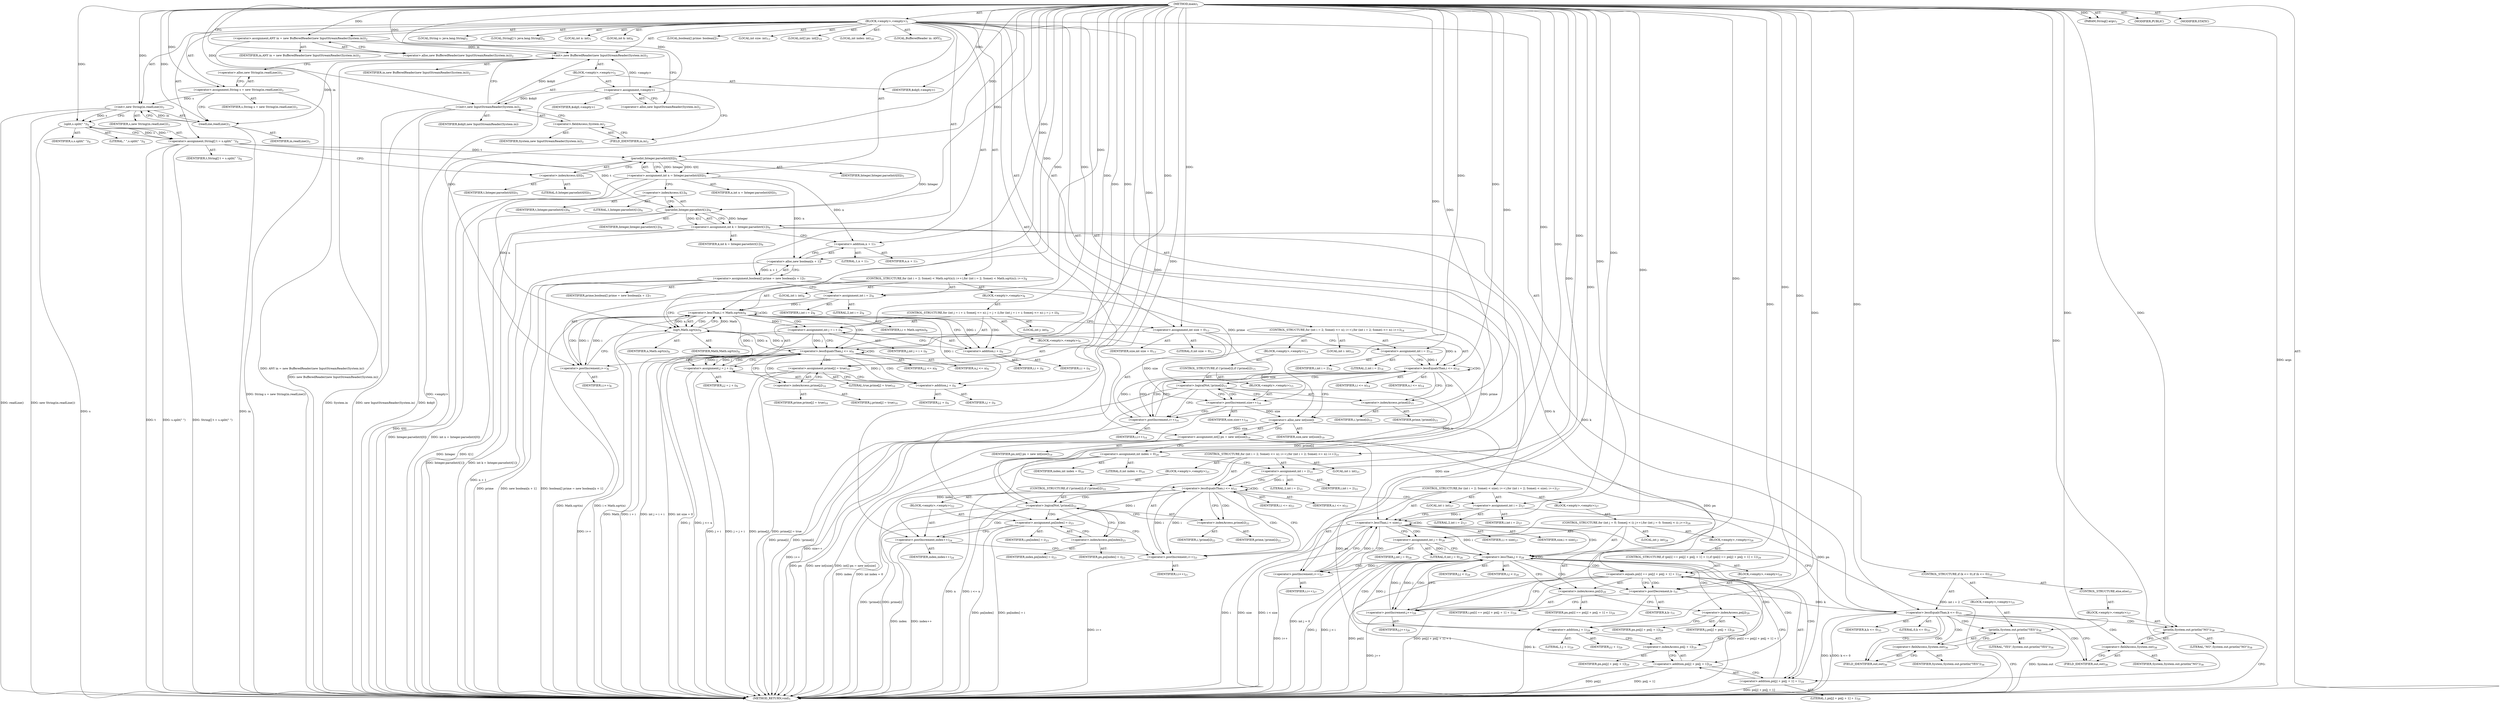 digraph "main" {  
"21" [label = <(METHOD,main)<SUB>1</SUB>> ]
"22" [label = <(PARAM,String[] args)<SUB>1</SUB>> ]
"23" [label = <(BLOCK,&lt;empty&gt;,&lt;empty&gt;)<SUB>1</SUB>> ]
"4" [label = <(LOCAL,BufferedReader in: ANY)<SUB>2</SUB>> ]
"24" [label = <(&lt;operator&gt;.assignment,ANY in = new BufferedReader(new InputStreamReader(System.in)))<SUB>2</SUB>> ]
"25" [label = <(IDENTIFIER,in,ANY in = new BufferedReader(new InputStreamReader(System.in)))<SUB>2</SUB>> ]
"26" [label = <(&lt;operator&gt;.alloc,new BufferedReader(new InputStreamReader(System.in)))<SUB>2</SUB>> ]
"27" [label = <(&lt;init&gt;,new BufferedReader(new InputStreamReader(System.in)))<SUB>2</SUB>> ]
"3" [label = <(IDENTIFIER,in,new BufferedReader(new InputStreamReader(System.in)))<SUB>2</SUB>> ]
"28" [label = <(BLOCK,&lt;empty&gt;,&lt;empty&gt;)<SUB>2</SUB>> ]
"29" [label = <(&lt;operator&gt;.assignment,&lt;empty&gt;)> ]
"30" [label = <(IDENTIFIER,$obj0,&lt;empty&gt;)> ]
"31" [label = <(&lt;operator&gt;.alloc,new InputStreamReader(System.in))<SUB>2</SUB>> ]
"32" [label = <(&lt;init&gt;,new InputStreamReader(System.in))<SUB>2</SUB>> ]
"33" [label = <(IDENTIFIER,$obj0,new InputStreamReader(System.in))> ]
"34" [label = <(&lt;operator&gt;.fieldAccess,System.in)<SUB>2</SUB>> ]
"35" [label = <(IDENTIFIER,System,new InputStreamReader(System.in))<SUB>2</SUB>> ]
"36" [label = <(FIELD_IDENTIFIER,in,in)<SUB>2</SUB>> ]
"37" [label = <(IDENTIFIER,$obj0,&lt;empty&gt;)> ]
"6" [label = <(LOCAL,String s: java.lang.String)<SUB>3</SUB>> ]
"38" [label = <(&lt;operator&gt;.assignment,String s = new String(in.readLine()))<SUB>3</SUB>> ]
"39" [label = <(IDENTIFIER,s,String s = new String(in.readLine()))<SUB>3</SUB>> ]
"40" [label = <(&lt;operator&gt;.alloc,new String(in.readLine()))<SUB>3</SUB>> ]
"41" [label = <(&lt;init&gt;,new String(in.readLine()))<SUB>3</SUB>> ]
"5" [label = <(IDENTIFIER,s,new String(in.readLine()))<SUB>3</SUB>> ]
"42" [label = <(readLine,readLine())<SUB>3</SUB>> ]
"43" [label = <(IDENTIFIER,in,readLine())<SUB>3</SUB>> ]
"44" [label = <(LOCAL,String[] t: java.lang.String[])<SUB>4</SUB>> ]
"45" [label = <(&lt;operator&gt;.assignment,String[] t = s.split(&quot; &quot;))<SUB>4</SUB>> ]
"46" [label = <(IDENTIFIER,t,String[] t = s.split(&quot; &quot;))<SUB>4</SUB>> ]
"47" [label = <(split,s.split(&quot; &quot;))<SUB>4</SUB>> ]
"48" [label = <(IDENTIFIER,s,s.split(&quot; &quot;))<SUB>4</SUB>> ]
"49" [label = <(LITERAL,&quot; &quot;,s.split(&quot; &quot;))<SUB>4</SUB>> ]
"50" [label = <(LOCAL,int n: int)<SUB>5</SUB>> ]
"51" [label = <(&lt;operator&gt;.assignment,int n = Integer.parseInt(t[0]))<SUB>5</SUB>> ]
"52" [label = <(IDENTIFIER,n,int n = Integer.parseInt(t[0]))<SUB>5</SUB>> ]
"53" [label = <(parseInt,Integer.parseInt(t[0]))<SUB>5</SUB>> ]
"54" [label = <(IDENTIFIER,Integer,Integer.parseInt(t[0]))<SUB>5</SUB>> ]
"55" [label = <(&lt;operator&gt;.indexAccess,t[0])<SUB>5</SUB>> ]
"56" [label = <(IDENTIFIER,t,Integer.parseInt(t[0]))<SUB>5</SUB>> ]
"57" [label = <(LITERAL,0,Integer.parseInt(t[0]))<SUB>5</SUB>> ]
"58" [label = <(LOCAL,int k: int)<SUB>6</SUB>> ]
"59" [label = <(&lt;operator&gt;.assignment,int k = Integer.parseInt(t[1]))<SUB>6</SUB>> ]
"60" [label = <(IDENTIFIER,k,int k = Integer.parseInt(t[1]))<SUB>6</SUB>> ]
"61" [label = <(parseInt,Integer.parseInt(t[1]))<SUB>6</SUB>> ]
"62" [label = <(IDENTIFIER,Integer,Integer.parseInt(t[1]))<SUB>6</SUB>> ]
"63" [label = <(&lt;operator&gt;.indexAccess,t[1])<SUB>6</SUB>> ]
"64" [label = <(IDENTIFIER,t,Integer.parseInt(t[1]))<SUB>6</SUB>> ]
"65" [label = <(LITERAL,1,Integer.parseInt(t[1]))<SUB>6</SUB>> ]
"66" [label = <(LOCAL,boolean[] prime: boolean[])<SUB>7</SUB>> ]
"67" [label = <(&lt;operator&gt;.assignment,boolean[] prime = new boolean[n + 1])<SUB>7</SUB>> ]
"68" [label = <(IDENTIFIER,prime,boolean[] prime = new boolean[n + 1])<SUB>7</SUB>> ]
"69" [label = <(&lt;operator&gt;.alloc,new boolean[n + 1])> ]
"70" [label = <(&lt;operator&gt;.addition,n + 1)<SUB>7</SUB>> ]
"71" [label = <(IDENTIFIER,n,n + 1)<SUB>7</SUB>> ]
"72" [label = <(LITERAL,1,n + 1)<SUB>7</SUB>> ]
"73" [label = <(CONTROL_STRUCTURE,for (int i = 2; Some(i &lt; Math.sqrt(n)); i++),for (int i = 2; Some(i &lt; Math.sqrt(n)); i++))<SUB>8</SUB>> ]
"74" [label = <(LOCAL,int i: int)<SUB>8</SUB>> ]
"75" [label = <(&lt;operator&gt;.assignment,int i = 2)<SUB>8</SUB>> ]
"76" [label = <(IDENTIFIER,i,int i = 2)<SUB>8</SUB>> ]
"77" [label = <(LITERAL,2,int i = 2)<SUB>8</SUB>> ]
"78" [label = <(&lt;operator&gt;.lessThan,i &lt; Math.sqrt(n))<SUB>8</SUB>> ]
"79" [label = <(IDENTIFIER,i,i &lt; Math.sqrt(n))<SUB>8</SUB>> ]
"80" [label = <(sqrt,Math.sqrt(n))<SUB>8</SUB>> ]
"81" [label = <(IDENTIFIER,Math,Math.sqrt(n))<SUB>8</SUB>> ]
"82" [label = <(IDENTIFIER,n,Math.sqrt(n))<SUB>8</SUB>> ]
"83" [label = <(&lt;operator&gt;.postIncrement,i++)<SUB>8</SUB>> ]
"84" [label = <(IDENTIFIER,i,i++)<SUB>8</SUB>> ]
"85" [label = <(BLOCK,&lt;empty&gt;,&lt;empty&gt;)<SUB>8</SUB>> ]
"86" [label = <(CONTROL_STRUCTURE,for (int j = i + i; Some(j &lt;= n); j = j + i),for (int j = i + i; Some(j &lt;= n); j = j + i))<SUB>9</SUB>> ]
"87" [label = <(LOCAL,int j: int)<SUB>9</SUB>> ]
"88" [label = <(&lt;operator&gt;.assignment,int j = i + i)<SUB>9</SUB>> ]
"89" [label = <(IDENTIFIER,j,int j = i + i)<SUB>9</SUB>> ]
"90" [label = <(&lt;operator&gt;.addition,i + i)<SUB>9</SUB>> ]
"91" [label = <(IDENTIFIER,i,i + i)<SUB>9</SUB>> ]
"92" [label = <(IDENTIFIER,i,i + i)<SUB>9</SUB>> ]
"93" [label = <(&lt;operator&gt;.lessEqualsThan,j &lt;= n)<SUB>9</SUB>> ]
"94" [label = <(IDENTIFIER,j,j &lt;= n)<SUB>9</SUB>> ]
"95" [label = <(IDENTIFIER,n,j &lt;= n)<SUB>9</SUB>> ]
"96" [label = <(&lt;operator&gt;.assignment,j = j + i)<SUB>9</SUB>> ]
"97" [label = <(IDENTIFIER,j,j = j + i)<SUB>9</SUB>> ]
"98" [label = <(&lt;operator&gt;.addition,j + i)<SUB>9</SUB>> ]
"99" [label = <(IDENTIFIER,j,j + i)<SUB>9</SUB>> ]
"100" [label = <(IDENTIFIER,i,j + i)<SUB>9</SUB>> ]
"101" [label = <(BLOCK,&lt;empty&gt;,&lt;empty&gt;)<SUB>9</SUB>> ]
"102" [label = <(&lt;operator&gt;.assignment,prime[j] = true)<SUB>10</SUB>> ]
"103" [label = <(&lt;operator&gt;.indexAccess,prime[j])<SUB>10</SUB>> ]
"104" [label = <(IDENTIFIER,prime,prime[j] = true)<SUB>10</SUB>> ]
"105" [label = <(IDENTIFIER,j,prime[j] = true)<SUB>10</SUB>> ]
"106" [label = <(LITERAL,true,prime[j] = true)<SUB>10</SUB>> ]
"107" [label = <(LOCAL,int size: int)<SUB>13</SUB>> ]
"108" [label = <(&lt;operator&gt;.assignment,int size = 0)<SUB>13</SUB>> ]
"109" [label = <(IDENTIFIER,size,int size = 0)<SUB>13</SUB>> ]
"110" [label = <(LITERAL,0,int size = 0)<SUB>13</SUB>> ]
"111" [label = <(CONTROL_STRUCTURE,for (int i = 2; Some(i &lt;= n); i++),for (int i = 2; Some(i &lt;= n); i++))<SUB>14</SUB>> ]
"112" [label = <(LOCAL,int i: int)<SUB>14</SUB>> ]
"113" [label = <(&lt;operator&gt;.assignment,int i = 2)<SUB>14</SUB>> ]
"114" [label = <(IDENTIFIER,i,int i = 2)<SUB>14</SUB>> ]
"115" [label = <(LITERAL,2,int i = 2)<SUB>14</SUB>> ]
"116" [label = <(&lt;operator&gt;.lessEqualsThan,i &lt;= n)<SUB>14</SUB>> ]
"117" [label = <(IDENTIFIER,i,i &lt;= n)<SUB>14</SUB>> ]
"118" [label = <(IDENTIFIER,n,i &lt;= n)<SUB>14</SUB>> ]
"119" [label = <(&lt;operator&gt;.postIncrement,i++)<SUB>14</SUB>> ]
"120" [label = <(IDENTIFIER,i,i++)<SUB>14</SUB>> ]
"121" [label = <(BLOCK,&lt;empty&gt;,&lt;empty&gt;)<SUB>14</SUB>> ]
"122" [label = <(CONTROL_STRUCTURE,if (!prime[i]),if (!prime[i]))<SUB>15</SUB>> ]
"123" [label = <(&lt;operator&gt;.logicalNot,!prime[i])<SUB>15</SUB>> ]
"124" [label = <(&lt;operator&gt;.indexAccess,prime[i])<SUB>15</SUB>> ]
"125" [label = <(IDENTIFIER,prime,!prime[i])<SUB>15</SUB>> ]
"126" [label = <(IDENTIFIER,i,!prime[i])<SUB>15</SUB>> ]
"127" [label = <(BLOCK,&lt;empty&gt;,&lt;empty&gt;)<SUB>15</SUB>> ]
"128" [label = <(&lt;operator&gt;.postIncrement,size++)<SUB>16</SUB>> ]
"129" [label = <(IDENTIFIER,size,size++)<SUB>16</SUB>> ]
"130" [label = <(LOCAL,int[] pn: int[])<SUB>19</SUB>> ]
"131" [label = <(&lt;operator&gt;.assignment,int[] pn = new int[size])<SUB>19</SUB>> ]
"132" [label = <(IDENTIFIER,pn,int[] pn = new int[size])<SUB>19</SUB>> ]
"133" [label = <(&lt;operator&gt;.alloc,new int[size])> ]
"134" [label = <(IDENTIFIER,size,new int[size])<SUB>19</SUB>> ]
"135" [label = <(LOCAL,int index: int)<SUB>20</SUB>> ]
"136" [label = <(&lt;operator&gt;.assignment,int index = 0)<SUB>20</SUB>> ]
"137" [label = <(IDENTIFIER,index,int index = 0)<SUB>20</SUB>> ]
"138" [label = <(LITERAL,0,int index = 0)<SUB>20</SUB>> ]
"139" [label = <(CONTROL_STRUCTURE,for (int i = 2; Some(i &lt;= n); i++),for (int i = 2; Some(i &lt;= n); i++))<SUB>21</SUB>> ]
"140" [label = <(LOCAL,int i: int)<SUB>21</SUB>> ]
"141" [label = <(&lt;operator&gt;.assignment,int i = 2)<SUB>21</SUB>> ]
"142" [label = <(IDENTIFIER,i,int i = 2)<SUB>21</SUB>> ]
"143" [label = <(LITERAL,2,int i = 2)<SUB>21</SUB>> ]
"144" [label = <(&lt;operator&gt;.lessEqualsThan,i &lt;= n)<SUB>21</SUB>> ]
"145" [label = <(IDENTIFIER,i,i &lt;= n)<SUB>21</SUB>> ]
"146" [label = <(IDENTIFIER,n,i &lt;= n)<SUB>21</SUB>> ]
"147" [label = <(&lt;operator&gt;.postIncrement,i++)<SUB>21</SUB>> ]
"148" [label = <(IDENTIFIER,i,i++)<SUB>21</SUB>> ]
"149" [label = <(BLOCK,&lt;empty&gt;,&lt;empty&gt;)<SUB>21</SUB>> ]
"150" [label = <(CONTROL_STRUCTURE,if (!prime[i]),if (!prime[i]))<SUB>22</SUB>> ]
"151" [label = <(&lt;operator&gt;.logicalNot,!prime[i])<SUB>22</SUB>> ]
"152" [label = <(&lt;operator&gt;.indexAccess,prime[i])<SUB>22</SUB>> ]
"153" [label = <(IDENTIFIER,prime,!prime[i])<SUB>22</SUB>> ]
"154" [label = <(IDENTIFIER,i,!prime[i])<SUB>22</SUB>> ]
"155" [label = <(BLOCK,&lt;empty&gt;,&lt;empty&gt;)<SUB>22</SUB>> ]
"156" [label = <(&lt;operator&gt;.assignment,pn[index] = i)<SUB>23</SUB>> ]
"157" [label = <(&lt;operator&gt;.indexAccess,pn[index])<SUB>23</SUB>> ]
"158" [label = <(IDENTIFIER,pn,pn[index] = i)<SUB>23</SUB>> ]
"159" [label = <(IDENTIFIER,index,pn[index] = i)<SUB>23</SUB>> ]
"160" [label = <(IDENTIFIER,i,pn[index] = i)<SUB>23</SUB>> ]
"161" [label = <(&lt;operator&gt;.postIncrement,index++)<SUB>24</SUB>> ]
"162" [label = <(IDENTIFIER,index,index++)<SUB>24</SUB>> ]
"163" [label = <(CONTROL_STRUCTURE,for (int i = 2; Some(i &lt; size); i++),for (int i = 2; Some(i &lt; size); i++))<SUB>27</SUB>> ]
"164" [label = <(LOCAL,int i: int)<SUB>27</SUB>> ]
"165" [label = <(&lt;operator&gt;.assignment,int i = 2)<SUB>27</SUB>> ]
"166" [label = <(IDENTIFIER,i,int i = 2)<SUB>27</SUB>> ]
"167" [label = <(LITERAL,2,int i = 2)<SUB>27</SUB>> ]
"168" [label = <(&lt;operator&gt;.lessThan,i &lt; size)<SUB>27</SUB>> ]
"169" [label = <(IDENTIFIER,i,i &lt; size)<SUB>27</SUB>> ]
"170" [label = <(IDENTIFIER,size,i &lt; size)<SUB>27</SUB>> ]
"171" [label = <(&lt;operator&gt;.postIncrement,i++)<SUB>27</SUB>> ]
"172" [label = <(IDENTIFIER,i,i++)<SUB>27</SUB>> ]
"173" [label = <(BLOCK,&lt;empty&gt;,&lt;empty&gt;)<SUB>27</SUB>> ]
"174" [label = <(CONTROL_STRUCTURE,for (int j = 0; Some(j &lt; i); j++),for (int j = 0; Some(j &lt; i); j++))<SUB>28</SUB>> ]
"175" [label = <(LOCAL,int j: int)<SUB>28</SUB>> ]
"176" [label = <(&lt;operator&gt;.assignment,int j = 0)<SUB>28</SUB>> ]
"177" [label = <(IDENTIFIER,j,int j = 0)<SUB>28</SUB>> ]
"178" [label = <(LITERAL,0,int j = 0)<SUB>28</SUB>> ]
"179" [label = <(&lt;operator&gt;.lessThan,j &lt; i)<SUB>28</SUB>> ]
"180" [label = <(IDENTIFIER,j,j &lt; i)<SUB>28</SUB>> ]
"181" [label = <(IDENTIFIER,i,j &lt; i)<SUB>28</SUB>> ]
"182" [label = <(&lt;operator&gt;.postIncrement,j++)<SUB>28</SUB>> ]
"183" [label = <(IDENTIFIER,j,j++)<SUB>28</SUB>> ]
"184" [label = <(BLOCK,&lt;empty&gt;,&lt;empty&gt;)<SUB>28</SUB>> ]
"185" [label = <(CONTROL_STRUCTURE,if (pn[i] == pn[j] + pn[j + 1] + 1),if (pn[i] == pn[j] + pn[j + 1] + 1))<SUB>29</SUB>> ]
"186" [label = <(&lt;operator&gt;.equals,pn[i] == pn[j] + pn[j + 1] + 1)<SUB>29</SUB>> ]
"187" [label = <(&lt;operator&gt;.indexAccess,pn[i])<SUB>29</SUB>> ]
"188" [label = <(IDENTIFIER,pn,pn[i] == pn[j] + pn[j + 1] + 1)<SUB>29</SUB>> ]
"189" [label = <(IDENTIFIER,i,pn[i] == pn[j] + pn[j + 1] + 1)<SUB>29</SUB>> ]
"190" [label = <(&lt;operator&gt;.addition,pn[j] + pn[j + 1] + 1)<SUB>29</SUB>> ]
"191" [label = <(&lt;operator&gt;.addition,pn[j] + pn[j + 1])<SUB>29</SUB>> ]
"192" [label = <(&lt;operator&gt;.indexAccess,pn[j])<SUB>29</SUB>> ]
"193" [label = <(IDENTIFIER,pn,pn[j] + pn[j + 1])<SUB>29</SUB>> ]
"194" [label = <(IDENTIFIER,j,pn[j] + pn[j + 1])<SUB>29</SUB>> ]
"195" [label = <(&lt;operator&gt;.indexAccess,pn[j + 1])<SUB>29</SUB>> ]
"196" [label = <(IDENTIFIER,pn,pn[j] + pn[j + 1])<SUB>29</SUB>> ]
"197" [label = <(&lt;operator&gt;.addition,j + 1)<SUB>29</SUB>> ]
"198" [label = <(IDENTIFIER,j,j + 1)<SUB>29</SUB>> ]
"199" [label = <(LITERAL,1,j + 1)<SUB>29</SUB>> ]
"200" [label = <(LITERAL,1,pn[j] + pn[j + 1] + 1)<SUB>29</SUB>> ]
"201" [label = <(BLOCK,&lt;empty&gt;,&lt;empty&gt;)<SUB>29</SUB>> ]
"202" [label = <(&lt;operator&gt;.postDecrement,k--)<SUB>31</SUB>> ]
"203" [label = <(IDENTIFIER,k,k--)<SUB>31</SUB>> ]
"204" [label = <(CONTROL_STRUCTURE,if (k &lt;= 0),if (k &lt;= 0))<SUB>35</SUB>> ]
"205" [label = <(&lt;operator&gt;.lessEqualsThan,k &lt;= 0)<SUB>35</SUB>> ]
"206" [label = <(IDENTIFIER,k,k &lt;= 0)<SUB>35</SUB>> ]
"207" [label = <(LITERAL,0,k &lt;= 0)<SUB>35</SUB>> ]
"208" [label = <(BLOCK,&lt;empty&gt;,&lt;empty&gt;)<SUB>35</SUB>> ]
"209" [label = <(println,System.out.println(&quot;YES&quot;))<SUB>36</SUB>> ]
"210" [label = <(&lt;operator&gt;.fieldAccess,System.out)<SUB>36</SUB>> ]
"211" [label = <(IDENTIFIER,System,System.out.println(&quot;YES&quot;))<SUB>36</SUB>> ]
"212" [label = <(FIELD_IDENTIFIER,out,out)<SUB>36</SUB>> ]
"213" [label = <(LITERAL,&quot;YES&quot;,System.out.println(&quot;YES&quot;))<SUB>36</SUB>> ]
"214" [label = <(CONTROL_STRUCTURE,else,else)<SUB>37</SUB>> ]
"215" [label = <(BLOCK,&lt;empty&gt;,&lt;empty&gt;)<SUB>37</SUB>> ]
"216" [label = <(println,System.out.println(&quot;NO&quot;))<SUB>38</SUB>> ]
"217" [label = <(&lt;operator&gt;.fieldAccess,System.out)<SUB>38</SUB>> ]
"218" [label = <(IDENTIFIER,System,System.out.println(&quot;NO&quot;))<SUB>38</SUB>> ]
"219" [label = <(FIELD_IDENTIFIER,out,out)<SUB>38</SUB>> ]
"220" [label = <(LITERAL,&quot;NO&quot;,System.out.println(&quot;NO&quot;))<SUB>38</SUB>> ]
"221" [label = <(MODIFIER,PUBLIC)> ]
"222" [label = <(MODIFIER,STATIC)> ]
"223" [label = <(METHOD_RETURN,void)<SUB>1</SUB>> ]
  "21" -> "22"  [ label = "AST: "] 
  "21" -> "23"  [ label = "AST: "] 
  "21" -> "221"  [ label = "AST: "] 
  "21" -> "222"  [ label = "AST: "] 
  "21" -> "223"  [ label = "AST: "] 
  "23" -> "4"  [ label = "AST: "] 
  "23" -> "24"  [ label = "AST: "] 
  "23" -> "27"  [ label = "AST: "] 
  "23" -> "6"  [ label = "AST: "] 
  "23" -> "38"  [ label = "AST: "] 
  "23" -> "41"  [ label = "AST: "] 
  "23" -> "44"  [ label = "AST: "] 
  "23" -> "45"  [ label = "AST: "] 
  "23" -> "50"  [ label = "AST: "] 
  "23" -> "51"  [ label = "AST: "] 
  "23" -> "58"  [ label = "AST: "] 
  "23" -> "59"  [ label = "AST: "] 
  "23" -> "66"  [ label = "AST: "] 
  "23" -> "67"  [ label = "AST: "] 
  "23" -> "73"  [ label = "AST: "] 
  "23" -> "107"  [ label = "AST: "] 
  "23" -> "108"  [ label = "AST: "] 
  "23" -> "111"  [ label = "AST: "] 
  "23" -> "130"  [ label = "AST: "] 
  "23" -> "131"  [ label = "AST: "] 
  "23" -> "135"  [ label = "AST: "] 
  "23" -> "136"  [ label = "AST: "] 
  "23" -> "139"  [ label = "AST: "] 
  "23" -> "163"  [ label = "AST: "] 
  "23" -> "204"  [ label = "AST: "] 
  "24" -> "25"  [ label = "AST: "] 
  "24" -> "26"  [ label = "AST: "] 
  "27" -> "3"  [ label = "AST: "] 
  "27" -> "28"  [ label = "AST: "] 
  "28" -> "29"  [ label = "AST: "] 
  "28" -> "32"  [ label = "AST: "] 
  "28" -> "37"  [ label = "AST: "] 
  "29" -> "30"  [ label = "AST: "] 
  "29" -> "31"  [ label = "AST: "] 
  "32" -> "33"  [ label = "AST: "] 
  "32" -> "34"  [ label = "AST: "] 
  "34" -> "35"  [ label = "AST: "] 
  "34" -> "36"  [ label = "AST: "] 
  "38" -> "39"  [ label = "AST: "] 
  "38" -> "40"  [ label = "AST: "] 
  "41" -> "5"  [ label = "AST: "] 
  "41" -> "42"  [ label = "AST: "] 
  "42" -> "43"  [ label = "AST: "] 
  "45" -> "46"  [ label = "AST: "] 
  "45" -> "47"  [ label = "AST: "] 
  "47" -> "48"  [ label = "AST: "] 
  "47" -> "49"  [ label = "AST: "] 
  "51" -> "52"  [ label = "AST: "] 
  "51" -> "53"  [ label = "AST: "] 
  "53" -> "54"  [ label = "AST: "] 
  "53" -> "55"  [ label = "AST: "] 
  "55" -> "56"  [ label = "AST: "] 
  "55" -> "57"  [ label = "AST: "] 
  "59" -> "60"  [ label = "AST: "] 
  "59" -> "61"  [ label = "AST: "] 
  "61" -> "62"  [ label = "AST: "] 
  "61" -> "63"  [ label = "AST: "] 
  "63" -> "64"  [ label = "AST: "] 
  "63" -> "65"  [ label = "AST: "] 
  "67" -> "68"  [ label = "AST: "] 
  "67" -> "69"  [ label = "AST: "] 
  "69" -> "70"  [ label = "AST: "] 
  "70" -> "71"  [ label = "AST: "] 
  "70" -> "72"  [ label = "AST: "] 
  "73" -> "74"  [ label = "AST: "] 
  "73" -> "75"  [ label = "AST: "] 
  "73" -> "78"  [ label = "AST: "] 
  "73" -> "83"  [ label = "AST: "] 
  "73" -> "85"  [ label = "AST: "] 
  "75" -> "76"  [ label = "AST: "] 
  "75" -> "77"  [ label = "AST: "] 
  "78" -> "79"  [ label = "AST: "] 
  "78" -> "80"  [ label = "AST: "] 
  "80" -> "81"  [ label = "AST: "] 
  "80" -> "82"  [ label = "AST: "] 
  "83" -> "84"  [ label = "AST: "] 
  "85" -> "86"  [ label = "AST: "] 
  "86" -> "87"  [ label = "AST: "] 
  "86" -> "88"  [ label = "AST: "] 
  "86" -> "93"  [ label = "AST: "] 
  "86" -> "96"  [ label = "AST: "] 
  "86" -> "101"  [ label = "AST: "] 
  "88" -> "89"  [ label = "AST: "] 
  "88" -> "90"  [ label = "AST: "] 
  "90" -> "91"  [ label = "AST: "] 
  "90" -> "92"  [ label = "AST: "] 
  "93" -> "94"  [ label = "AST: "] 
  "93" -> "95"  [ label = "AST: "] 
  "96" -> "97"  [ label = "AST: "] 
  "96" -> "98"  [ label = "AST: "] 
  "98" -> "99"  [ label = "AST: "] 
  "98" -> "100"  [ label = "AST: "] 
  "101" -> "102"  [ label = "AST: "] 
  "102" -> "103"  [ label = "AST: "] 
  "102" -> "106"  [ label = "AST: "] 
  "103" -> "104"  [ label = "AST: "] 
  "103" -> "105"  [ label = "AST: "] 
  "108" -> "109"  [ label = "AST: "] 
  "108" -> "110"  [ label = "AST: "] 
  "111" -> "112"  [ label = "AST: "] 
  "111" -> "113"  [ label = "AST: "] 
  "111" -> "116"  [ label = "AST: "] 
  "111" -> "119"  [ label = "AST: "] 
  "111" -> "121"  [ label = "AST: "] 
  "113" -> "114"  [ label = "AST: "] 
  "113" -> "115"  [ label = "AST: "] 
  "116" -> "117"  [ label = "AST: "] 
  "116" -> "118"  [ label = "AST: "] 
  "119" -> "120"  [ label = "AST: "] 
  "121" -> "122"  [ label = "AST: "] 
  "122" -> "123"  [ label = "AST: "] 
  "122" -> "127"  [ label = "AST: "] 
  "123" -> "124"  [ label = "AST: "] 
  "124" -> "125"  [ label = "AST: "] 
  "124" -> "126"  [ label = "AST: "] 
  "127" -> "128"  [ label = "AST: "] 
  "128" -> "129"  [ label = "AST: "] 
  "131" -> "132"  [ label = "AST: "] 
  "131" -> "133"  [ label = "AST: "] 
  "133" -> "134"  [ label = "AST: "] 
  "136" -> "137"  [ label = "AST: "] 
  "136" -> "138"  [ label = "AST: "] 
  "139" -> "140"  [ label = "AST: "] 
  "139" -> "141"  [ label = "AST: "] 
  "139" -> "144"  [ label = "AST: "] 
  "139" -> "147"  [ label = "AST: "] 
  "139" -> "149"  [ label = "AST: "] 
  "141" -> "142"  [ label = "AST: "] 
  "141" -> "143"  [ label = "AST: "] 
  "144" -> "145"  [ label = "AST: "] 
  "144" -> "146"  [ label = "AST: "] 
  "147" -> "148"  [ label = "AST: "] 
  "149" -> "150"  [ label = "AST: "] 
  "150" -> "151"  [ label = "AST: "] 
  "150" -> "155"  [ label = "AST: "] 
  "151" -> "152"  [ label = "AST: "] 
  "152" -> "153"  [ label = "AST: "] 
  "152" -> "154"  [ label = "AST: "] 
  "155" -> "156"  [ label = "AST: "] 
  "155" -> "161"  [ label = "AST: "] 
  "156" -> "157"  [ label = "AST: "] 
  "156" -> "160"  [ label = "AST: "] 
  "157" -> "158"  [ label = "AST: "] 
  "157" -> "159"  [ label = "AST: "] 
  "161" -> "162"  [ label = "AST: "] 
  "163" -> "164"  [ label = "AST: "] 
  "163" -> "165"  [ label = "AST: "] 
  "163" -> "168"  [ label = "AST: "] 
  "163" -> "171"  [ label = "AST: "] 
  "163" -> "173"  [ label = "AST: "] 
  "165" -> "166"  [ label = "AST: "] 
  "165" -> "167"  [ label = "AST: "] 
  "168" -> "169"  [ label = "AST: "] 
  "168" -> "170"  [ label = "AST: "] 
  "171" -> "172"  [ label = "AST: "] 
  "173" -> "174"  [ label = "AST: "] 
  "174" -> "175"  [ label = "AST: "] 
  "174" -> "176"  [ label = "AST: "] 
  "174" -> "179"  [ label = "AST: "] 
  "174" -> "182"  [ label = "AST: "] 
  "174" -> "184"  [ label = "AST: "] 
  "176" -> "177"  [ label = "AST: "] 
  "176" -> "178"  [ label = "AST: "] 
  "179" -> "180"  [ label = "AST: "] 
  "179" -> "181"  [ label = "AST: "] 
  "182" -> "183"  [ label = "AST: "] 
  "184" -> "185"  [ label = "AST: "] 
  "185" -> "186"  [ label = "AST: "] 
  "185" -> "201"  [ label = "AST: "] 
  "186" -> "187"  [ label = "AST: "] 
  "186" -> "190"  [ label = "AST: "] 
  "187" -> "188"  [ label = "AST: "] 
  "187" -> "189"  [ label = "AST: "] 
  "190" -> "191"  [ label = "AST: "] 
  "190" -> "200"  [ label = "AST: "] 
  "191" -> "192"  [ label = "AST: "] 
  "191" -> "195"  [ label = "AST: "] 
  "192" -> "193"  [ label = "AST: "] 
  "192" -> "194"  [ label = "AST: "] 
  "195" -> "196"  [ label = "AST: "] 
  "195" -> "197"  [ label = "AST: "] 
  "197" -> "198"  [ label = "AST: "] 
  "197" -> "199"  [ label = "AST: "] 
  "201" -> "202"  [ label = "AST: "] 
  "202" -> "203"  [ label = "AST: "] 
  "204" -> "205"  [ label = "AST: "] 
  "204" -> "208"  [ label = "AST: "] 
  "204" -> "214"  [ label = "AST: "] 
  "205" -> "206"  [ label = "AST: "] 
  "205" -> "207"  [ label = "AST: "] 
  "208" -> "209"  [ label = "AST: "] 
  "209" -> "210"  [ label = "AST: "] 
  "209" -> "213"  [ label = "AST: "] 
  "210" -> "211"  [ label = "AST: "] 
  "210" -> "212"  [ label = "AST: "] 
  "214" -> "215"  [ label = "AST: "] 
  "215" -> "216"  [ label = "AST: "] 
  "216" -> "217"  [ label = "AST: "] 
  "216" -> "220"  [ label = "AST: "] 
  "217" -> "218"  [ label = "AST: "] 
  "217" -> "219"  [ label = "AST: "] 
  "24" -> "31"  [ label = "CFG: "] 
  "27" -> "40"  [ label = "CFG: "] 
  "38" -> "42"  [ label = "CFG: "] 
  "41" -> "47"  [ label = "CFG: "] 
  "45" -> "55"  [ label = "CFG: "] 
  "51" -> "63"  [ label = "CFG: "] 
  "59" -> "70"  [ label = "CFG: "] 
  "67" -> "75"  [ label = "CFG: "] 
  "108" -> "113"  [ label = "CFG: "] 
  "131" -> "136"  [ label = "CFG: "] 
  "136" -> "141"  [ label = "CFG: "] 
  "26" -> "24"  [ label = "CFG: "] 
  "40" -> "38"  [ label = "CFG: "] 
  "42" -> "41"  [ label = "CFG: "] 
  "47" -> "45"  [ label = "CFG: "] 
  "53" -> "51"  [ label = "CFG: "] 
  "61" -> "59"  [ label = "CFG: "] 
  "69" -> "67"  [ label = "CFG: "] 
  "75" -> "80"  [ label = "CFG: "] 
  "78" -> "90"  [ label = "CFG: "] 
  "78" -> "108"  [ label = "CFG: "] 
  "83" -> "80"  [ label = "CFG: "] 
  "113" -> "116"  [ label = "CFG: "] 
  "116" -> "124"  [ label = "CFG: "] 
  "116" -> "133"  [ label = "CFG: "] 
  "119" -> "116"  [ label = "CFG: "] 
  "133" -> "131"  [ label = "CFG: "] 
  "141" -> "144"  [ label = "CFG: "] 
  "144" -> "152"  [ label = "CFG: "] 
  "144" -> "165"  [ label = "CFG: "] 
  "147" -> "144"  [ label = "CFG: "] 
  "165" -> "168"  [ label = "CFG: "] 
  "168" -> "176"  [ label = "CFG: "] 
  "168" -> "205"  [ label = "CFG: "] 
  "171" -> "168"  [ label = "CFG: "] 
  "205" -> "212"  [ label = "CFG: "] 
  "205" -> "219"  [ label = "CFG: "] 
  "29" -> "36"  [ label = "CFG: "] 
  "32" -> "27"  [ label = "CFG: "] 
  "55" -> "53"  [ label = "CFG: "] 
  "63" -> "61"  [ label = "CFG: "] 
  "70" -> "69"  [ label = "CFG: "] 
  "80" -> "78"  [ label = "CFG: "] 
  "209" -> "223"  [ label = "CFG: "] 
  "31" -> "29"  [ label = "CFG: "] 
  "34" -> "32"  [ label = "CFG: "] 
  "88" -> "93"  [ label = "CFG: "] 
  "93" -> "103"  [ label = "CFG: "] 
  "93" -> "83"  [ label = "CFG: "] 
  "96" -> "93"  [ label = "CFG: "] 
  "123" -> "128"  [ label = "CFG: "] 
  "123" -> "119"  [ label = "CFG: "] 
  "151" -> "157"  [ label = "CFG: "] 
  "151" -> "147"  [ label = "CFG: "] 
  "176" -> "179"  [ label = "CFG: "] 
  "179" -> "187"  [ label = "CFG: "] 
  "179" -> "171"  [ label = "CFG: "] 
  "182" -> "179"  [ label = "CFG: "] 
  "210" -> "209"  [ label = "CFG: "] 
  "216" -> "223"  [ label = "CFG: "] 
  "36" -> "34"  [ label = "CFG: "] 
  "90" -> "88"  [ label = "CFG: "] 
  "98" -> "96"  [ label = "CFG: "] 
  "102" -> "98"  [ label = "CFG: "] 
  "124" -> "123"  [ label = "CFG: "] 
  "128" -> "119"  [ label = "CFG: "] 
  "152" -> "151"  [ label = "CFG: "] 
  "156" -> "161"  [ label = "CFG: "] 
  "161" -> "147"  [ label = "CFG: "] 
  "212" -> "210"  [ label = "CFG: "] 
  "217" -> "216"  [ label = "CFG: "] 
  "103" -> "102"  [ label = "CFG: "] 
  "157" -> "156"  [ label = "CFG: "] 
  "186" -> "202"  [ label = "CFG: "] 
  "186" -> "182"  [ label = "CFG: "] 
  "219" -> "217"  [ label = "CFG: "] 
  "187" -> "192"  [ label = "CFG: "] 
  "190" -> "186"  [ label = "CFG: "] 
  "202" -> "182"  [ label = "CFG: "] 
  "191" -> "190"  [ label = "CFG: "] 
  "192" -> "197"  [ label = "CFG: "] 
  "195" -> "191"  [ label = "CFG: "] 
  "197" -> "195"  [ label = "CFG: "] 
  "21" -> "26"  [ label = "CFG: "] 
  "22" -> "223"  [ label = "DDG: args"] 
  "24" -> "223"  [ label = "DDG: ANY in = new BufferedReader(new InputStreamReader(System.in))"] 
  "29" -> "223"  [ label = "DDG: &lt;empty&gt;"] 
  "32" -> "223"  [ label = "DDG: $obj0"] 
  "32" -> "223"  [ label = "DDG: System.in"] 
  "32" -> "223"  [ label = "DDG: new InputStreamReader(System.in)"] 
  "27" -> "223"  [ label = "DDG: new BufferedReader(new InputStreamReader(System.in))"] 
  "38" -> "223"  [ label = "DDG: String s = new String(in.readLine())"] 
  "42" -> "223"  [ label = "DDG: in"] 
  "41" -> "223"  [ label = "DDG: readLine()"] 
  "41" -> "223"  [ label = "DDG: new String(in.readLine())"] 
  "45" -> "223"  [ label = "DDG: t"] 
  "47" -> "223"  [ label = "DDG: s"] 
  "45" -> "223"  [ label = "DDG: s.split(&quot; &quot;)"] 
  "45" -> "223"  [ label = "DDG: String[] t = s.split(&quot; &quot;)"] 
  "53" -> "223"  [ label = "DDG: t[0]"] 
  "51" -> "223"  [ label = "DDG: Integer.parseInt(t[0])"] 
  "51" -> "223"  [ label = "DDG: int n = Integer.parseInt(t[0])"] 
  "61" -> "223"  [ label = "DDG: Integer"] 
  "61" -> "223"  [ label = "DDG: t[1]"] 
  "59" -> "223"  [ label = "DDG: Integer.parseInt(t[1])"] 
  "59" -> "223"  [ label = "DDG: int k = Integer.parseInt(t[1])"] 
  "67" -> "223"  [ label = "DDG: prime"] 
  "69" -> "223"  [ label = "DDG: n + 1"] 
  "67" -> "223"  [ label = "DDG: new boolean[n + 1]"] 
  "67" -> "223"  [ label = "DDG: boolean[] prime = new boolean[n + 1]"] 
  "78" -> "223"  [ label = "DDG: Math.sqrt(n)"] 
  "78" -> "223"  [ label = "DDG: i &lt; Math.sqrt(n)"] 
  "108" -> "223"  [ label = "DDG: int size = 0"] 
  "131" -> "223"  [ label = "DDG: pn"] 
  "131" -> "223"  [ label = "DDG: new int[size]"] 
  "131" -> "223"  [ label = "DDG: int[] pn = new int[size]"] 
  "136" -> "223"  [ label = "DDG: index"] 
  "136" -> "223"  [ label = "DDG: int index = 0"] 
  "144" -> "223"  [ label = "DDG: n"] 
  "144" -> "223"  [ label = "DDG: i &lt;= n"] 
  "165" -> "223"  [ label = "DDG: int i = 2"] 
  "168" -> "223"  [ label = "DDG: i"] 
  "168" -> "223"  [ label = "DDG: size"] 
  "168" -> "223"  [ label = "DDG: i &lt; size"] 
  "205" -> "223"  [ label = "DDG: k"] 
  "205" -> "223"  [ label = "DDG: k &lt;= 0"] 
  "209" -> "223"  [ label = "DDG: System.out"] 
  "176" -> "223"  [ label = "DDG: int j = 0"] 
  "179" -> "223"  [ label = "DDG: j"] 
  "179" -> "223"  [ label = "DDG: j &lt; i"] 
  "171" -> "223"  [ label = "DDG: i++"] 
  "186" -> "223"  [ label = "DDG: pn[i]"] 
  "191" -> "223"  [ label = "DDG: pn[j]"] 
  "191" -> "223"  [ label = "DDG: pn[j + 1]"] 
  "190" -> "223"  [ label = "DDG: pn[j] + pn[j + 1]"] 
  "186" -> "223"  [ label = "DDG: pn[j] + pn[j + 1] + 1"] 
  "186" -> "223"  [ label = "DDG: pn[i] == pn[j] + pn[j + 1] + 1"] 
  "202" -> "223"  [ label = "DDG: k--"] 
  "182" -> "223"  [ label = "DDG: j++"] 
  "151" -> "223"  [ label = "DDG: prime[i]"] 
  "151" -> "223"  [ label = "DDG: !prime[i]"] 
  "156" -> "223"  [ label = "DDG: pn[index]"] 
  "156" -> "223"  [ label = "DDG: pn[index] = i"] 
  "161" -> "223"  [ label = "DDG: index"] 
  "161" -> "223"  [ label = "DDG: index++"] 
  "147" -> "223"  [ label = "DDG: i++"] 
  "123" -> "223"  [ label = "DDG: prime[i]"] 
  "123" -> "223"  [ label = "DDG: !prime[i]"] 
  "128" -> "223"  [ label = "DDG: size++"] 
  "119" -> "223"  [ label = "DDG: i++"] 
  "88" -> "223"  [ label = "DDG: i + i"] 
  "88" -> "223"  [ label = "DDG: int j = i + i"] 
  "93" -> "223"  [ label = "DDG: j"] 
  "93" -> "223"  [ label = "DDG: j &lt;= n"] 
  "83" -> "223"  [ label = "DDG: i++"] 
  "102" -> "223"  [ label = "DDG: prime[j]"] 
  "102" -> "223"  [ label = "DDG: prime[j] = true"] 
  "96" -> "223"  [ label = "DDG: j + i"] 
  "96" -> "223"  [ label = "DDG: j = j + i"] 
  "80" -> "223"  [ label = "DDG: Math"] 
  "21" -> "22"  [ label = "DDG: "] 
  "21" -> "24"  [ label = "DDG: "] 
  "21" -> "38"  [ label = "DDG: "] 
  "47" -> "45"  [ label = "DDG: s"] 
  "47" -> "45"  [ label = "DDG: &quot; &quot;"] 
  "53" -> "51"  [ label = "DDG: Integer"] 
  "53" -> "51"  [ label = "DDG: t[0]"] 
  "61" -> "59"  [ label = "DDG: Integer"] 
  "61" -> "59"  [ label = "DDG: t[1]"] 
  "69" -> "67"  [ label = "DDG: n + 1"] 
  "21" -> "108"  [ label = "DDG: "] 
  "133" -> "131"  [ label = "DDG: size"] 
  "21" -> "136"  [ label = "DDG: "] 
  "24" -> "27"  [ label = "DDG: in"] 
  "21" -> "27"  [ label = "DDG: "] 
  "29" -> "27"  [ label = "DDG: &lt;empty&gt;"] 
  "32" -> "27"  [ label = "DDG: $obj0"] 
  "38" -> "41"  [ label = "DDG: s"] 
  "21" -> "41"  [ label = "DDG: "] 
  "42" -> "41"  [ label = "DDG: in"] 
  "21" -> "75"  [ label = "DDG: "] 
  "21" -> "113"  [ label = "DDG: "] 
  "21" -> "141"  [ label = "DDG: "] 
  "21" -> "165"  [ label = "DDG: "] 
  "21" -> "29"  [ label = "DDG: "] 
  "21" -> "37"  [ label = "DDG: "] 
  "27" -> "42"  [ label = "DDG: in"] 
  "21" -> "42"  [ label = "DDG: "] 
  "41" -> "47"  [ label = "DDG: s"] 
  "21" -> "47"  [ label = "DDG: "] 
  "21" -> "53"  [ label = "DDG: "] 
  "45" -> "53"  [ label = "DDG: t"] 
  "53" -> "61"  [ label = "DDG: Integer"] 
  "21" -> "61"  [ label = "DDG: "] 
  "45" -> "61"  [ label = "DDG: t"] 
  "51" -> "69"  [ label = "DDG: n"] 
  "21" -> "69"  [ label = "DDG: "] 
  "75" -> "78"  [ label = "DDG: i"] 
  "83" -> "78"  [ label = "DDG: i"] 
  "21" -> "78"  [ label = "DDG: "] 
  "80" -> "78"  [ label = "DDG: Math"] 
  "80" -> "78"  [ label = "DDG: n"] 
  "21" -> "83"  [ label = "DDG: "] 
  "78" -> "83"  [ label = "DDG: i"] 
  "113" -> "116"  [ label = "DDG: i"] 
  "119" -> "116"  [ label = "DDG: i"] 
  "21" -> "116"  [ label = "DDG: "] 
  "80" -> "116"  [ label = "DDG: n"] 
  "116" -> "119"  [ label = "DDG: i"] 
  "21" -> "119"  [ label = "DDG: "] 
  "108" -> "133"  [ label = "DDG: size"] 
  "128" -> "133"  [ label = "DDG: size"] 
  "21" -> "133"  [ label = "DDG: "] 
  "141" -> "144"  [ label = "DDG: i"] 
  "147" -> "144"  [ label = "DDG: i"] 
  "21" -> "144"  [ label = "DDG: "] 
  "116" -> "144"  [ label = "DDG: n"] 
  "144" -> "147"  [ label = "DDG: i"] 
  "21" -> "147"  [ label = "DDG: "] 
  "165" -> "168"  [ label = "DDG: i"] 
  "171" -> "168"  [ label = "DDG: i"] 
  "21" -> "168"  [ label = "DDG: "] 
  "133" -> "168"  [ label = "DDG: size"] 
  "179" -> "171"  [ label = "DDG: i"] 
  "21" -> "171"  [ label = "DDG: "] 
  "59" -> "205"  [ label = "DDG: k"] 
  "202" -> "205"  [ label = "DDG: k"] 
  "21" -> "205"  [ label = "DDG: "] 
  "29" -> "32"  [ label = "DDG: $obj0"] 
  "21" -> "32"  [ label = "DDG: "] 
  "51" -> "70"  [ label = "DDG: n"] 
  "21" -> "70"  [ label = "DDG: "] 
  "21" -> "80"  [ label = "DDG: "] 
  "93" -> "80"  [ label = "DDG: n"] 
  "51" -> "80"  [ label = "DDG: n"] 
  "78" -> "88"  [ label = "DDG: i"] 
  "21" -> "88"  [ label = "DDG: "] 
  "93" -> "96"  [ label = "DDG: j"] 
  "21" -> "96"  [ label = "DDG: "] 
  "78" -> "96"  [ label = "DDG: i"] 
  "21" -> "176"  [ label = "DDG: "] 
  "21" -> "209"  [ label = "DDG: "] 
  "88" -> "93"  [ label = "DDG: j"] 
  "96" -> "93"  [ label = "DDG: j"] 
  "21" -> "93"  [ label = "DDG: "] 
  "80" -> "93"  [ label = "DDG: n"] 
  "21" -> "102"  [ label = "DDG: "] 
  "67" -> "123"  [ label = "DDG: prime"] 
  "67" -> "151"  [ label = "DDG: prime"] 
  "123" -> "151"  [ label = "DDG: prime[i]"] 
  "144" -> "156"  [ label = "DDG: i"] 
  "21" -> "156"  [ label = "DDG: "] 
  "176" -> "179"  [ label = "DDG: j"] 
  "182" -> "179"  [ label = "DDG: j"] 
  "21" -> "179"  [ label = "DDG: "] 
  "168" -> "179"  [ label = "DDG: i"] 
  "21" -> "182"  [ label = "DDG: "] 
  "179" -> "182"  [ label = "DDG: j"] 
  "21" -> "216"  [ label = "DDG: "] 
  "78" -> "90"  [ label = "DDG: i"] 
  "21" -> "90"  [ label = "DDG: "] 
  "93" -> "98"  [ label = "DDG: j"] 
  "21" -> "98"  [ label = "DDG: "] 
  "78" -> "98"  [ label = "DDG: i"] 
  "108" -> "128"  [ label = "DDG: size"] 
  "21" -> "128"  [ label = "DDG: "] 
  "136" -> "161"  [ label = "DDG: index"] 
  "21" -> "161"  [ label = "DDG: "] 
  "131" -> "186"  [ label = "DDG: pn"] 
  "21" -> "186"  [ label = "DDG: "] 
  "131" -> "190"  [ label = "DDG: pn"] 
  "21" -> "190"  [ label = "DDG: "] 
  "59" -> "202"  [ label = "DDG: k"] 
  "21" -> "202"  [ label = "DDG: "] 
  "131" -> "191"  [ label = "DDG: pn"] 
  "179" -> "197"  [ label = "DDG: j"] 
  "21" -> "197"  [ label = "DDG: "] 
  "78" -> "93"  [ label = "CDG: "] 
  "78" -> "90"  [ label = "CDG: "] 
  "78" -> "80"  [ label = "CDG: "] 
  "78" -> "83"  [ label = "CDG: "] 
  "78" -> "88"  [ label = "CDG: "] 
  "78" -> "78"  [ label = "CDG: "] 
  "116" -> "116"  [ label = "CDG: "] 
  "116" -> "119"  [ label = "CDG: "] 
  "116" -> "123"  [ label = "CDG: "] 
  "116" -> "124"  [ label = "CDG: "] 
  "144" -> "151"  [ label = "CDG: "] 
  "144" -> "144"  [ label = "CDG: "] 
  "144" -> "152"  [ label = "CDG: "] 
  "144" -> "147"  [ label = "CDG: "] 
  "168" -> "179"  [ label = "CDG: "] 
  "168" -> "168"  [ label = "CDG: "] 
  "168" -> "176"  [ label = "CDG: "] 
  "168" -> "171"  [ label = "CDG: "] 
  "205" -> "209"  [ label = "CDG: "] 
  "205" -> "210"  [ label = "CDG: "] 
  "205" -> "217"  [ label = "CDG: "] 
  "205" -> "212"  [ label = "CDG: "] 
  "205" -> "216"  [ label = "CDG: "] 
  "205" -> "219"  [ label = "CDG: "] 
  "93" -> "96"  [ label = "CDG: "] 
  "93" -> "98"  [ label = "CDG: "] 
  "93" -> "102"  [ label = "CDG: "] 
  "93" -> "103"  [ label = "CDG: "] 
  "93" -> "93"  [ label = "CDG: "] 
  "123" -> "128"  [ label = "CDG: "] 
  "151" -> "161"  [ label = "CDG: "] 
  "151" -> "157"  [ label = "CDG: "] 
  "151" -> "156"  [ label = "CDG: "] 
  "179" -> "192"  [ label = "CDG: "] 
  "179" -> "179"  [ label = "CDG: "] 
  "179" -> "197"  [ label = "CDG: "] 
  "179" -> "191"  [ label = "CDG: "] 
  "179" -> "195"  [ label = "CDG: "] 
  "179" -> "187"  [ label = "CDG: "] 
  "179" -> "190"  [ label = "CDG: "] 
  "179" -> "182"  [ label = "CDG: "] 
  "179" -> "186"  [ label = "CDG: "] 
  "186" -> "202"  [ label = "CDG: "] 
}
